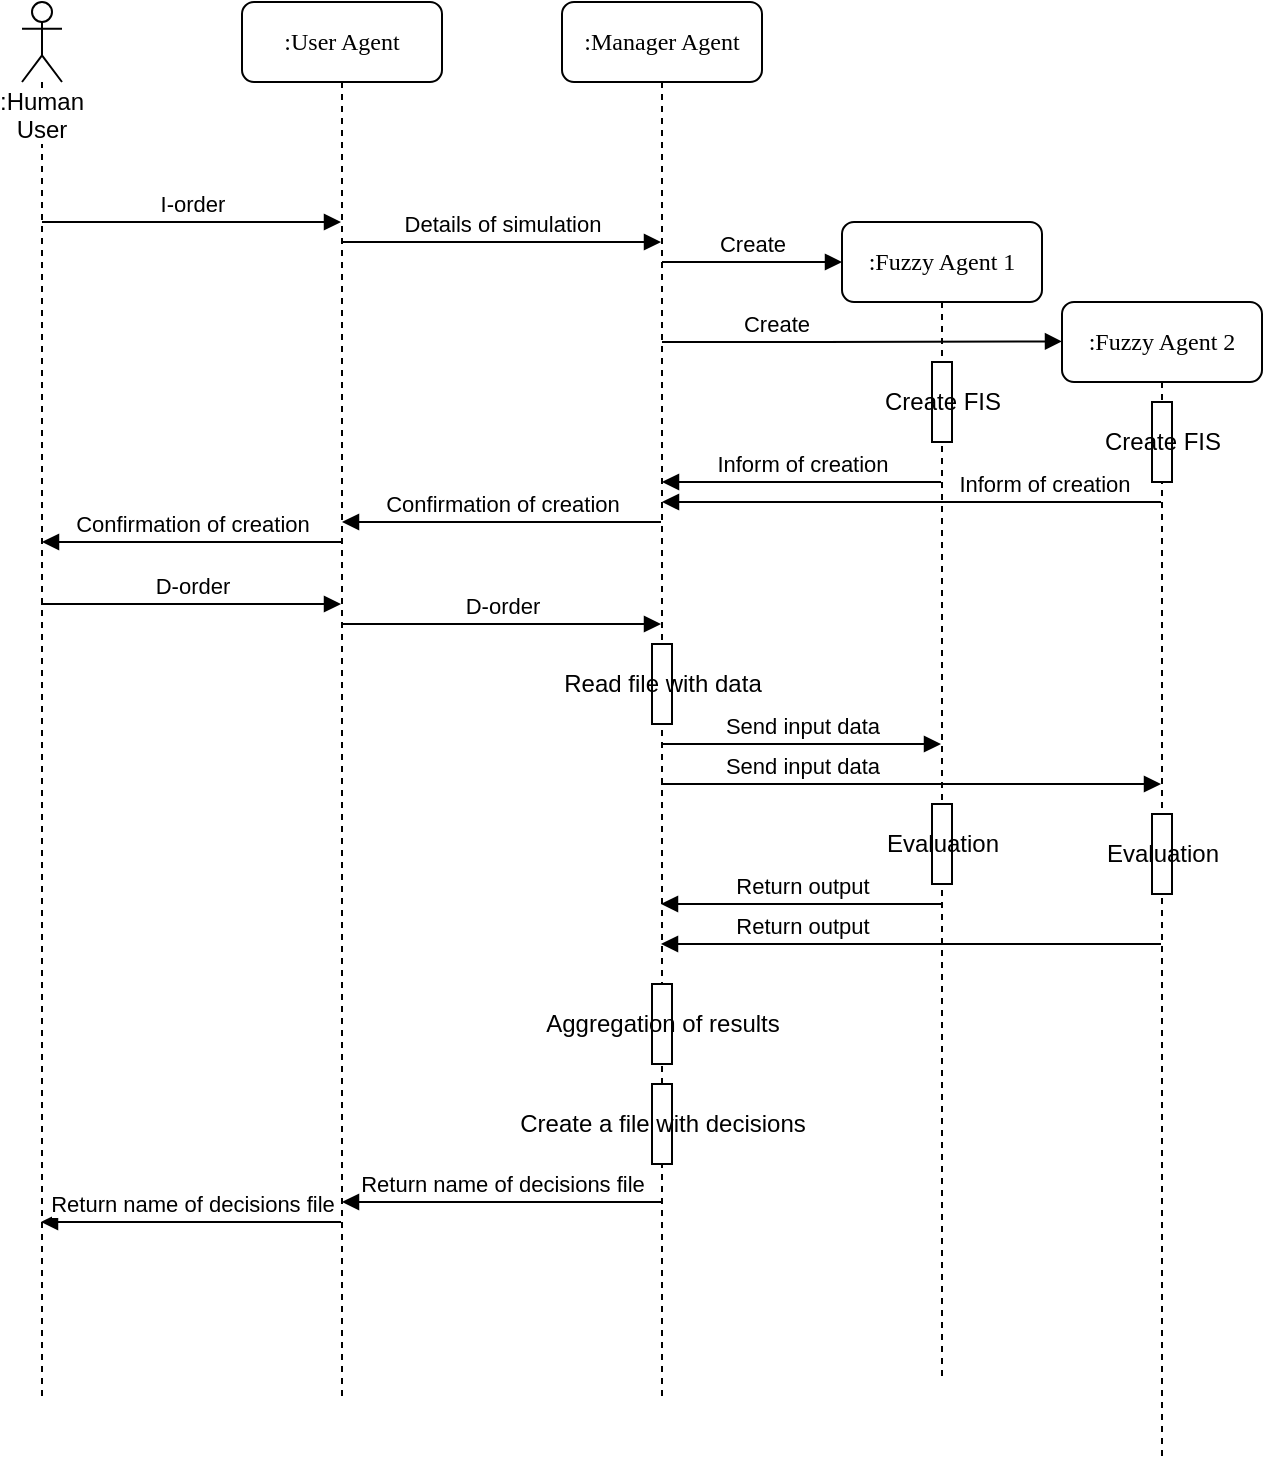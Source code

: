 <mxfile version="13.9.5" type="device"><diagram name="Page-1" id="13e1069c-82ec-6db2-03f1-153e76fe0fe0"><mxGraphModel dx="639" dy="623" grid="1" gridSize="10" guides="1" tooltips="1" connect="1" arrows="1" fold="1" page="1" pageScale="1" pageWidth="1100" pageHeight="850" background="#ffffff" math="0" shadow="0"><root><mxCell id="0"/><mxCell id="1" parent="0"/><mxCell id="7baba1c4bc27f4b0-2" value=":User Agent" style="shape=umlLifeline;perimeter=lifelinePerimeter;whiteSpace=wrap;html=1;container=1;collapsible=0;recursiveResize=0;outlineConnect=0;rounded=1;shadow=0;comic=0;labelBackgroundColor=none;strokeWidth=1;fontFamily=Verdana;fontSize=12;align=center;" parent="1" vertex="1"><mxGeometry x="240" y="80" width="100" height="700" as="geometry"/></mxCell><mxCell id="7baba1c4bc27f4b0-3" value=":Manager Agent" style="shape=umlLifeline;perimeter=lifelinePerimeter;whiteSpace=wrap;html=1;container=1;collapsible=0;recursiveResize=0;outlineConnect=0;rounded=1;shadow=0;comic=0;labelBackgroundColor=none;strokeWidth=1;fontFamily=Verdana;fontSize=12;align=center;" parent="1" vertex="1"><mxGeometry x="400" y="80" width="100" height="700" as="geometry"/></mxCell><mxCell id="q6uWMW0YVD_Ketti_14L-17" value="Read file with data" style="html=1;points=[];perimeter=orthogonalPerimeter;" parent="7baba1c4bc27f4b0-3" vertex="1"><mxGeometry x="45" y="321" width="10" height="40" as="geometry"/></mxCell><mxCell id="q6uWMW0YVD_Ketti_14L-28" value="Create a file with decisions" style="html=1;points=[];perimeter=orthogonalPerimeter;" parent="7baba1c4bc27f4b0-3" vertex="1"><mxGeometry x="45" y="541" width="10" height="40" as="geometry"/></mxCell><mxCell id="7baba1c4bc27f4b0-4" value=":Fuzzy Agent 1" style="shape=umlLifeline;perimeter=lifelinePerimeter;whiteSpace=wrap;html=1;container=1;collapsible=0;recursiveResize=0;outlineConnect=0;rounded=1;shadow=0;comic=0;labelBackgroundColor=none;strokeWidth=1;fontFamily=Verdana;fontSize=12;align=center;" parent="1" vertex="1"><mxGeometry x="540" y="190" width="100" height="580" as="geometry"/></mxCell><mxCell id="q6uWMW0YVD_Ketti_14L-14" value="Create FIS" style="html=1;points=[];perimeter=orthogonalPerimeter;" parent="7baba1c4bc27f4b0-4" vertex="1"><mxGeometry x="45" y="70" width="10" height="40" as="geometry"/></mxCell><mxCell id="q6uWMW0YVD_Ketti_14L-21" value="Evaluation" style="html=1;points=[];perimeter=orthogonalPerimeter;" parent="7baba1c4bc27f4b0-4" vertex="1"><mxGeometry x="45" y="291" width="10" height="40" as="geometry"/></mxCell><mxCell id="q6uWMW0YVD_Ketti_14L-4" value="&lt;span style=&quot;background-color: rgb(255 , 255 , 255)&quot;&gt;:Human User&lt;/span&gt;" style="shape=umlLifeline;participant=umlActor;perimeter=lifelinePerimeter;whiteSpace=wrap;html=1;container=1;collapsible=0;recursiveResize=0;verticalAlign=top;spacingTop=36;outlineConnect=0;" parent="1" vertex="1"><mxGeometry x="130" y="80" width="20" height="700" as="geometry"/></mxCell><mxCell id="q6uWMW0YVD_Ketti_14L-5" value="I-order" style="html=1;verticalAlign=bottom;endArrow=block;" parent="1" source="q6uWMW0YVD_Ketti_14L-4" target="7baba1c4bc27f4b0-2" edge="1"><mxGeometry width="80" relative="1" as="geometry"><mxPoint x="330" y="190" as="sourcePoint"/><mxPoint x="410" y="190" as="targetPoint"/><Array as="points"><mxPoint x="220" y="190"/></Array></mxGeometry></mxCell><mxCell id="q6uWMW0YVD_Ketti_14L-6" value="Details of simulation" style="html=1;verticalAlign=bottom;endArrow=block;" parent="1" source="7baba1c4bc27f4b0-2" target="7baba1c4bc27f4b0-3" edge="1"><mxGeometry width="80" relative="1" as="geometry"><mxPoint x="330" y="190" as="sourcePoint"/><mxPoint x="410" y="190" as="targetPoint"/><Array as="points"><mxPoint x="390" y="200"/></Array></mxGeometry></mxCell><mxCell id="q6uWMW0YVD_Ketti_14L-8" value="Create" style="html=1;verticalAlign=bottom;endArrow=block;" parent="1" source="7baba1c4bc27f4b0-3" edge="1"><mxGeometry width="80" relative="1" as="geometry"><mxPoint x="330" y="260" as="sourcePoint"/><mxPoint x="540" y="210" as="targetPoint"/><Array as="points"><mxPoint x="500" y="210"/></Array></mxGeometry></mxCell><mxCell id="q6uWMW0YVD_Ketti_14L-9" value=":Fuzzy Agent 2" style="shape=umlLifeline;perimeter=lifelinePerimeter;whiteSpace=wrap;html=1;container=1;collapsible=0;recursiveResize=0;outlineConnect=0;rounded=1;shadow=0;comic=0;labelBackgroundColor=none;strokeWidth=1;fontFamily=Verdana;fontSize=12;align=center;" parent="1" vertex="1"><mxGeometry x="650" y="230" width="100" height="580" as="geometry"/></mxCell><mxCell id="q6uWMW0YVD_Ketti_14L-13" value="Create FIS" style="html=1;points=[];perimeter=orthogonalPerimeter;" parent="q6uWMW0YVD_Ketti_14L-9" vertex="1"><mxGeometry x="45" y="50" width="10" height="40" as="geometry"/></mxCell><mxCell id="q6uWMW0YVD_Ketti_14L-22" value="Evaluation" style="html=1;points=[];perimeter=orthogonalPerimeter;" parent="q6uWMW0YVD_Ketti_14L-9" vertex="1"><mxGeometry x="45" y="256" width="10" height="40" as="geometry"/></mxCell><mxCell id="q6uWMW0YVD_Ketti_14L-12" value="Create" style="html=1;verticalAlign=bottom;endArrow=block;entryX=0;entryY=0.034;entryDx=0;entryDy=0;entryPerimeter=0;" parent="1" source="7baba1c4bc27f4b0-3" target="q6uWMW0YVD_Ketti_14L-9" edge="1"><mxGeometry x="-0.437" width="80" relative="1" as="geometry"><mxPoint x="420" y="130" as="sourcePoint"/><mxPoint x="530" y="260" as="targetPoint"/><Array as="points"><mxPoint x="520" y="250"/></Array><mxPoint as="offset"/></mxGeometry></mxCell><mxCell id="q6uWMW0YVD_Ketti_14L-15" value="D-order" style="html=1;verticalAlign=bottom;endArrow=block;" parent="1" edge="1"><mxGeometry width="80" relative="1" as="geometry"><mxPoint x="139.5" y="381" as="sourcePoint"/><mxPoint x="289.5" y="381" as="targetPoint"/><Array as="points"><mxPoint x="230" y="381"/></Array></mxGeometry></mxCell><mxCell id="q6uWMW0YVD_Ketti_14L-16" value="D-order" style="html=1;verticalAlign=bottom;endArrow=block;" parent="1" edge="1"><mxGeometry width="80" relative="1" as="geometry"><mxPoint x="289.5" y="391" as="sourcePoint"/><mxPoint x="449.5" y="391" as="targetPoint"/><Array as="points"><mxPoint x="370" y="391"/></Array></mxGeometry></mxCell><mxCell id="q6uWMW0YVD_Ketti_14L-18" value="Send input data" style="html=1;verticalAlign=bottom;endArrow=block;" parent="1" edge="1"><mxGeometry width="80" relative="1" as="geometry"><mxPoint x="449.5" y="451" as="sourcePoint"/><mxPoint x="589.5" y="451" as="targetPoint"/><Array as="points"><mxPoint x="520" y="451"/></Array></mxGeometry></mxCell><mxCell id="q6uWMW0YVD_Ketti_14L-20" value="Send input data" style="html=1;verticalAlign=bottom;endArrow=block;" parent="1" edge="1"><mxGeometry x="-0.437" width="80" relative="1" as="geometry"><mxPoint x="449.5" y="471" as="sourcePoint"/><mxPoint x="699.5" y="471" as="targetPoint"/><Array as="points"><mxPoint x="540" y="471"/><mxPoint x="650" y="471"/></Array><mxPoint as="offset"/></mxGeometry></mxCell><mxCell id="q6uWMW0YVD_Ketti_14L-23" value="Return output" style="html=1;verticalAlign=bottom;endArrow=block;" parent="1" edge="1"><mxGeometry width="80" relative="1" as="geometry"><mxPoint x="589.5" y="531" as="sourcePoint"/><mxPoint x="449.5" y="531" as="targetPoint"/><Array as="points"><mxPoint x="520" y="531"/></Array></mxGeometry></mxCell><mxCell id="q6uWMW0YVD_Ketti_14L-24" value="Return output" style="html=1;verticalAlign=bottom;endArrow=block;" parent="1" edge="1"><mxGeometry x="0.437" width="80" relative="1" as="geometry"><mxPoint x="699.5" y="551" as="sourcePoint"/><mxPoint x="449.5" y="551" as="targetPoint"/><Array as="points"><mxPoint x="570" y="551"/></Array><mxPoint as="offset"/></mxGeometry></mxCell><mxCell id="q6uWMW0YVD_Ketti_14L-25" value="Aggregation of results" style="html=1;points=[];perimeter=orthogonalPerimeter;" parent="1" vertex="1"><mxGeometry x="445" y="571" width="10" height="40" as="geometry"/></mxCell><mxCell id="q6uWMW0YVD_Ketti_14L-33" value="Return name of decisions file" style="html=1;verticalAlign=bottom;endArrow=block;" parent="1" source="7baba1c4bc27f4b0-3" edge="1"><mxGeometry width="80" relative="1" as="geometry"><mxPoint x="445" y="680" as="sourcePoint"/><mxPoint x="290" y="680" as="targetPoint"/></mxGeometry></mxCell><mxCell id="q6uWMW0YVD_Ketti_14L-34" value="Return name of decisions file" style="html=1;verticalAlign=bottom;endArrow=block;" parent="1" edge="1"><mxGeometry width="80" relative="1" as="geometry"><mxPoint x="289.5" y="690" as="sourcePoint"/><mxPoint x="139.5" y="690" as="targetPoint"/></mxGeometry></mxCell><mxCell id="pXqgwmaRI9oSc5__auXW-1" value="Confirmation of creation" style="html=1;verticalAlign=bottom;endArrow=block;" edge="1" parent="1" source="7baba1c4bc27f4b0-3" target="7baba1c4bc27f4b0-2"><mxGeometry width="80" relative="1" as="geometry"><mxPoint x="490" y="360" as="sourcePoint"/><mxPoint x="570" y="360" as="targetPoint"/><Array as="points"><mxPoint x="390" y="340"/></Array></mxGeometry></mxCell><mxCell id="pXqgwmaRI9oSc5__auXW-3" value="Confirmation of creation" style="html=1;verticalAlign=bottom;endArrow=block;" edge="1" parent="1" source="7baba1c4bc27f4b0-2" target="q6uWMW0YVD_Ketti_14L-4"><mxGeometry width="80" relative="1" as="geometry"><mxPoint x="490" y="360" as="sourcePoint"/><mxPoint x="570" y="360" as="targetPoint"/><Array as="points"><mxPoint x="250" y="350"/><mxPoint x="210" y="350"/></Array></mxGeometry></mxCell><mxCell id="pXqgwmaRI9oSc5__auXW-4" value="Inform of creation" style="html=1;verticalAlign=bottom;endArrow=block;" edge="1" parent="1" source="7baba1c4bc27f4b0-4" target="7baba1c4bc27f4b0-3"><mxGeometry width="80" relative="1" as="geometry"><mxPoint x="490" y="360" as="sourcePoint"/><mxPoint x="570" y="360" as="targetPoint"/><Array as="points"><mxPoint x="550" y="320"/></Array></mxGeometry></mxCell><mxCell id="pXqgwmaRI9oSc5__auXW-5" value="Inform of creation" style="html=1;verticalAlign=bottom;endArrow=block;" edge="1" parent="1" source="q6uWMW0YVD_Ketti_14L-9" target="7baba1c4bc27f4b0-3"><mxGeometry x="-0.524" width="80" relative="1" as="geometry"><mxPoint x="490" y="360" as="sourcePoint"/><mxPoint x="570" y="360" as="targetPoint"/><Array as="points"><mxPoint x="610" y="330"/></Array><mxPoint x="1" as="offset"/></mxGeometry></mxCell></root></mxGraphModel></diagram></mxfile>